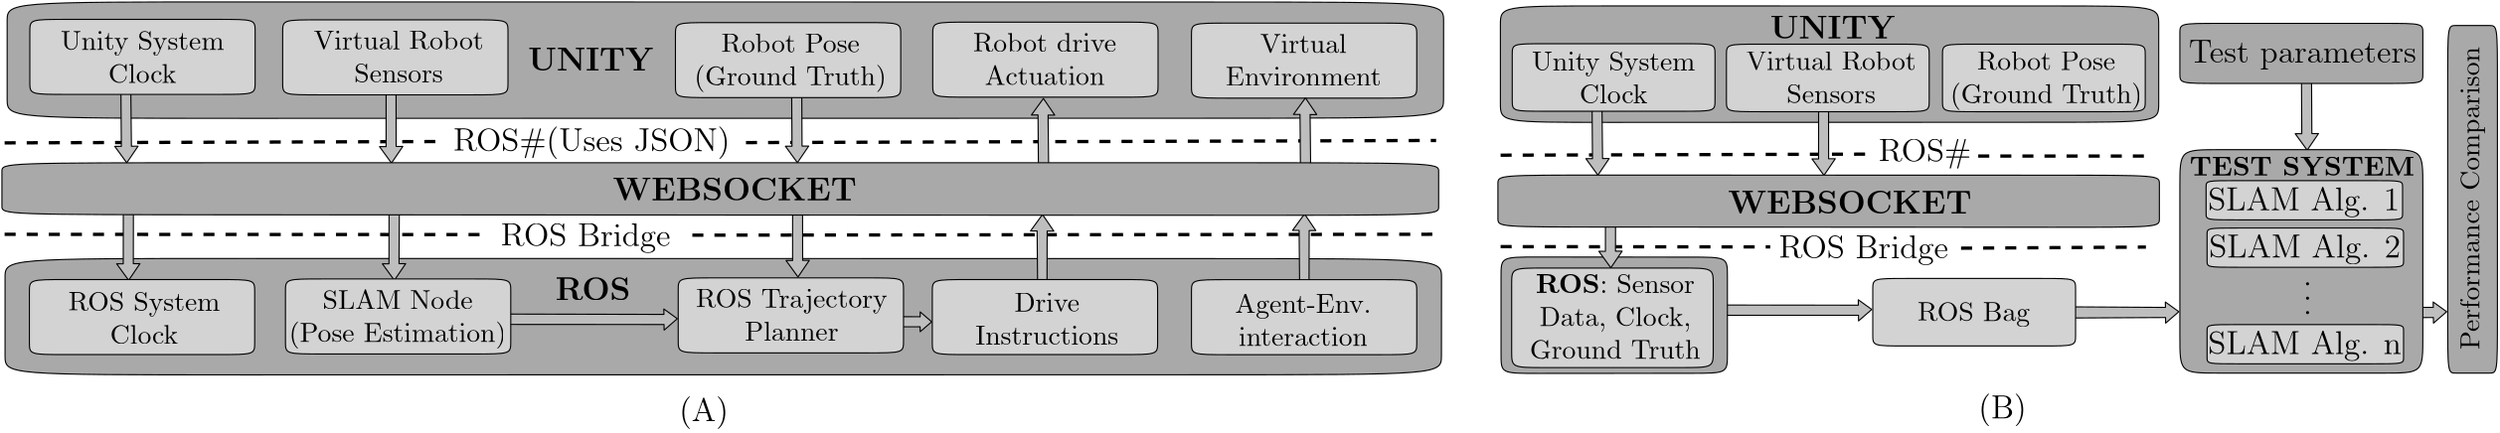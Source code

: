 <?xml version="1.0"?>
<!DOCTYPE ipe SYSTEM "ipe.dtd">
<ipe version="70212" creator="Ipe 7.2.13">
<info created="D:20200228172211" modified="D:20200228173416"/>
<ipestyle name="basic">
<symbol name="arrow/arc(spx)">
<path stroke="sym-stroke" fill="sym-stroke" pen="sym-pen">
0 0 m
-1 0.333 l
-1 -0.333 l
h
</path>
</symbol>
<symbol name="arrow/farc(spx)">
<path stroke="sym-stroke" fill="white" pen="sym-pen">
0 0 m
-1 0.333 l
-1 -0.333 l
h
</path>
</symbol>
<symbol name="arrow/ptarc(spx)">
<path stroke="sym-stroke" fill="sym-stroke" pen="sym-pen">
0 0 m
-1 0.333 l
-0.8 0 l
-1 -0.333 l
h
</path>
</symbol>
<symbol name="arrow/fptarc(spx)">
<path stroke="sym-stroke" fill="white" pen="sym-pen">
0 0 m
-1 0.333 l
-0.8 0 l
-1 -0.333 l
h
</path>
</symbol>
<symbol name="mark/circle(sx)" transformations="translations">
<path fill="sym-stroke">
0.6 0 0 0.6 0 0 e
0.4 0 0 0.4 0 0 e
</path>
</symbol>
<symbol name="mark/disk(sx)" transformations="translations">
<path fill="sym-stroke">
0.6 0 0 0.6 0 0 e
</path>
</symbol>
<symbol name="mark/fdisk(sfx)" transformations="translations">
<group>
<path fill="sym-fill">
0.5 0 0 0.5 0 0 e
</path>
<path fill="sym-stroke" fillrule="eofill">
0.6 0 0 0.6 0 0 e
0.4 0 0 0.4 0 0 e
</path>
</group>
</symbol>
<symbol name="mark/box(sx)" transformations="translations">
<path fill="sym-stroke" fillrule="eofill">
-0.6 -0.6 m
0.6 -0.6 l
0.6 0.6 l
-0.6 0.6 l
h
-0.4 -0.4 m
0.4 -0.4 l
0.4 0.4 l
-0.4 0.4 l
h
</path>
</symbol>
<symbol name="mark/square(sx)" transformations="translations">
<path fill="sym-stroke">
-0.6 -0.6 m
0.6 -0.6 l
0.6 0.6 l
-0.6 0.6 l
h
</path>
</symbol>
<symbol name="mark/fsquare(sfx)" transformations="translations">
<group>
<path fill="sym-fill">
-0.5 -0.5 m
0.5 -0.5 l
0.5 0.5 l
-0.5 0.5 l
h
</path>
<path fill="sym-stroke" fillrule="eofill">
-0.6 -0.6 m
0.6 -0.6 l
0.6 0.6 l
-0.6 0.6 l
h
-0.4 -0.4 m
0.4 -0.4 l
0.4 0.4 l
-0.4 0.4 l
h
</path>
</group>
</symbol>
<symbol name="mark/cross(sx)" transformations="translations">
<group>
<path fill="sym-stroke">
-0.43 -0.57 m
0.57 0.43 l
0.43 0.57 l
-0.57 -0.43 l
h
</path>
<path fill="sym-stroke">
-0.43 0.57 m
0.57 -0.43 l
0.43 -0.57 l
-0.57 0.43 l
h
</path>
</group>
</symbol>
<symbol name="arrow/fnormal(spx)">
<path stroke="sym-stroke" fill="white" pen="sym-pen">
0 0 m
-1 0.333 l
-1 -0.333 l
h
</path>
</symbol>
<symbol name="arrow/pointed(spx)">
<path stroke="sym-stroke" fill="sym-stroke" pen="sym-pen">
0 0 m
-1 0.333 l
-0.8 0 l
-1 -0.333 l
h
</path>
</symbol>
<symbol name="arrow/fpointed(spx)">
<path stroke="sym-stroke" fill="white" pen="sym-pen">
0 0 m
-1 0.333 l
-0.8 0 l
-1 -0.333 l
h
</path>
</symbol>
<symbol name="arrow/linear(spx)">
<path stroke="sym-stroke" pen="sym-pen">
-1 0.333 m
0 0 l
-1 -0.333 l
</path>
</symbol>
<symbol name="arrow/fdouble(spx)">
<path stroke="sym-stroke" fill="white" pen="sym-pen">
0 0 m
-1 0.333 l
-1 -0.333 l
h
-1 0 m
-2 0.333 l
-2 -0.333 l
h
</path>
</symbol>
<symbol name="arrow/double(spx)">
<path stroke="sym-stroke" fill="sym-stroke" pen="sym-pen">
0 0 m
-1 0.333 l
-1 -0.333 l
h
-1 0 m
-2 0.333 l
-2 -0.333 l
h
</path>
</symbol>
<pen name="heavier" value="0.8"/>
<pen name="fat" value="1.2"/>
<pen name="ultrafat" value="2"/>
<symbolsize name="large" value="5"/>
<symbolsize name="small" value="2"/>
<symbolsize name="tiny" value="1.1"/>
<arrowsize name="large" value="10"/>
<arrowsize name="small" value="5"/>
<arrowsize name="tiny" value="3"/>
<color name="red" value="1 0 0"/>
<color name="green" value="0 1 0"/>
<color name="blue" value="0 0 1"/>
<color name="yellow" value="1 1 0"/>
<color name="orange" value="1 0.647 0"/>
<color name="gold" value="1 0.843 0"/>
<color name="purple" value="0.627 0.125 0.941"/>
<color name="gray" value="0.745"/>
<color name="brown" value="0.647 0.165 0.165"/>
<color name="navy" value="0 0 0.502"/>
<color name="pink" value="1 0.753 0.796"/>
<color name="seagreen" value="0.18 0.545 0.341"/>
<color name="turquoise" value="0.251 0.878 0.816"/>
<color name="violet" value="0.933 0.51 0.933"/>
<color name="darkblue" value="0 0 0.545"/>
<color name="darkcyan" value="0 0.545 0.545"/>
<color name="darkgray" value="0.663"/>
<color name="darkgreen" value="0 0.392 0"/>
<color name="darkmagenta" value="0.545 0 0.545"/>
<color name="darkorange" value="1 0.549 0"/>
<color name="darkred" value="0.545 0 0"/>
<color name="lightblue" value="0.678 0.847 0.902"/>
<color name="lightcyan" value="0.878 1 1"/>
<color name="lightgray" value="0.827"/>
<color name="lightgreen" value="0.565 0.933 0.565"/>
<color name="lightyellow" value="1 1 0.878"/>
<dashstyle name="dashed" value="[4] 0"/>
<dashstyle name="dotted" value="[1 3] 0"/>
<dashstyle name="dash dotted" value="[4 2 1 2] 0"/>
<dashstyle name="dash dot dotted" value="[4 2 1 2 1 2] 0"/>
<textsize name="large" value="\large"/>
<textsize name="Large" value="\Large"/>
<textsize name="LARGE" value="\LARGE"/>
<textsize name="huge" value="\huge"/>
<textsize name="Huge" value="\Huge"/>
<textsize name="small" value="\small"/>
<textsize name="footnote" value="\footnotesize"/>
<textsize name="tiny" value="\tiny"/>
<textstyle name="center" begin="\begin{center}" end="\end{center}"/>
<textstyle name="itemize" begin="\begin{itemize}" end="\end{itemize}"/>
<textstyle name="item" begin="\begin{itemize}\item{}" end="\end{itemize}"/>
<gridsize name="4 pts" value="4"/>
<gridsize name="8 pts (~3 mm)" value="8"/>
<gridsize name="16 pts (~6 mm)" value="16"/>
<gridsize name="32 pts (~12 mm)" value="32"/>
<gridsize name="10 pts (~3.5 mm)" value="10"/>
<gridsize name="20 pts (~7 mm)" value="20"/>
<gridsize name="14 pts (~5 mm)" value="14"/>
<gridsize name="28 pts (~10 mm)" value="28"/>
<gridsize name="56 pts (~20 mm)" value="56"/>
<anglesize name="90 deg" value="90"/>
<anglesize name="60 deg" value="60"/>
<anglesize name="45 deg" value="45"/>
<anglesize name="30 deg" value="30"/>
<anglesize name="22.5 deg" value="22.5"/>
<opacity name="10%" value="0.1"/>
<opacity name="30%" value="0.3"/>
<opacity name="50%" value="0.5"/>
<opacity name="75%" value="0.75"/>
<tiling name="falling" angle="-60" step="4" width="1"/>
<tiling name="rising" angle="30" step="4" width="1"/>
</ipestyle>
<ipestyle name="A3">
<layout paper="892 1190" origin="0 0" frame="892 1190"/>
</ipestyle>
<ipestyle name="A2">
<layout paper="1190 1684" origin="0 0" frame="1190 1684"/>
</ipestyle>
<page>
<layer name="alpha"/>
<view layers="alpha" active="alpha"/>
<path layer="alpha" matrix="1 0 0 1 716.215 702.835" stroke="black" fill="gray">
23.8671 593.704 m
106.565 593.625 l
106.528 595.586 l
111.413 592.07 l
106.639 587.925 l
106.602 589.961 l
23.8047 589.957 l
h
</path>
<path matrix="1 0 0 1 672.215 694.835" stroke="black" fill="gray">
196.56 601.195 m
261.776 600.818 l
261.739 602.779 l
266.624 599.263 l
261.85 595.118 l
261.813 597.154 l
196.641 596.814 l
h
</path>
<path matrix="1 0 0 1 677.215 699.835" stroke="black" fill="darkgray">
16.1572 614.1
16.1572 614.1
16.1572 571.886
16.1572 571.886
98.13 571.937
98.13 571.937
98.13 614.089
98.13 614.026 u
</path>
<path matrix="1 0 0 1 676.975 790.835" stroke="black" fill="darkgray">
16.1572 614.1
16.1572 614.1
16.1572 571.886
16.1572 571.886
254.587 571.937
254.574 571.937
254.582 614.089
254.58 614.089 u
</path>
<text matrix="1 0 0 1 572.929 693.759" transformations="translations" pos="211.037 707.545" stroke="black" type="minipage" width="59.4099" height="6.593" depth="1.61" valign="top" size="large" style="center">\textbf{UNITY}</text>
<path matrix="1 0 0 1 677.215 694.835" stroke="black" dash="dashed" pen="fat">
188.969 655.682 m
250.404 655.682 l
</path>
<path matrix="1 0 0 1 677.215 694.835" stroke="black" dash="dashed" pen="fat">
16 656 m
150.353 656.384 l
</path>
<text matrix="1 0 0 1 583.322 649.253" transformations="translations" pos="211.037 707.545" stroke="black" type="minipage" width="105.016" height="7.807" depth="2.82" valign="top" size="large" style="center">ROS\#</text>
<path matrix="1 0 0 1 665.215 694.835" stroke="black" fill="gray">
64.6966 675.436 m
64.9204 654.788 l
67.3237 654.795 l
63.2288 648.766 l
58.8937 654.735 l
61.2742 654.731 l
61.1144 675.454 l
h
</path>
<path matrix="1 0 0 1 677.215 694.835" stroke="black" dash="dashed" pen="fat">
182.76 622.285 m
249.702 622.683 l
</path>
<path matrix="1 0 0 1 677.215 694.835" stroke="black" dash="dashed" pen="fat">
16 622.844 m
113.649 622.747 l
</path>
<text matrix="1 0 0 1 561.117 614.232" transformations="translations" pos="211.037 707.545" stroke="black" type="minipage" width="105.016" height="7.807" depth="2.82" valign="top" size="large" style="center">ROS Bridge</text>
<path matrix="1 0 0 1 639.215 694.835" stroke="black" fill="gray">
172.763 674.454 m
172.795 654.698 l
175.199 654.705 l
171.104 648.676 l
166.769 654.645 l
169.149 654.641 l
169.166 674.454 l
h
</path>
<path matrix="1 0 0 1 658.215 703.835" stroke="black" fill="gray">
328.698 673.273 m
328.8 654.833 l
331.204 654.84 l
327.109 648.811 l
322.774 654.78 l
325.154 654.776 l
325.051 673.233 l
h
</path>
<path matrix="1 0 0 1 669.215 703.835" stroke="black" fill="gray">
65.6377 631.315 m
65.6082 612.207 l
68.0115 612.214 l
63.9166 606.185 l
59.5815 612.154 l
61.962 612.15 l
61.9868 631.242 l
h
</path>
<group matrix="1 0 0 1 668.215 691.835">
<path matrix="0.765 0 0 0.765 4.72783 160.843" stroke="black" fill="lightgray">
32 704
32 704
32 672
32 672
128 672
128 672
128 704
128 704 u
</path>
<text matrix="1 0 0 1 -174.828 -11.0123" transformations="translations" pos="211.037 707.545" stroke="black" type="minipage" width="59.4099" height="11.873" depth="6.89" valign="top" style="center">Unity System
Clock</text>
</group>
<group matrix="1 0 0 1 654.215 691.835">
<path matrix="0.765 0 0 0.765 96.302 160.678" stroke="black" fill="lightgray">
32 704
32 704
32 672
32 672
128 672
128 672
128 704
128 704 u
</path>
<group matrix="1 0 0 1 -66.4978 -1.00167">
<text matrix="1 0 0 1 -21.7445 -9.78756" transformations="translations" pos="211.037 707.545" stroke="black" type="minipage" width="71.836" height="11.924" depth="6.95" valign="top" style="center">Virtual Robot
Sensors</text>
</group>
</group>
<group matrix="1 0 0 1 590.215 692.835">
<path matrix="0.765 0 0 0.765 238.542 159.678" stroke="black" fill="lightgray">
32 704
32 704
32 672
32 672
128 672
128 672
128 704
128 704 u
</path>
<text matrix="1 0 0 1 53.6687 -11.7888" transformations="translations" pos="211.037 707.545" stroke="black" type="minipage" width="71.836" height="13.164" depth="8.2" valign="top" style="center">Robot Pose
(Ground Truth)</text>
</group>
<path matrix="1 0 0 1 677.215 694.835" stroke="black" fill="darkgray">
15.0279 648.794
15.0279 648.794
15.0279 629.963
15.0279 629.963
254.587 629.844
254.574 629.844
254.582 648.728
254.58 648.744 u
</path>
<text matrix="1 0 0 1 561.618 630.34" transformations="translations" pos="211.037 707.545" stroke="black" type="minipage" width="94.164" height="6.593" depth="1.61" valign="top" size="large" style="center">\textbf{WEBSOCKET}</text>
<path matrix="1 0 0 1 769.215 694.835" stroke="black" fill="gray">
196.56 601.195 m
261.776 600.818 l
261.739 602.779 l
266.624 599.263 l
261.85 595.118 l
261.813 597.154 l
196.641 596.814 l
h
</path>
<group matrix="1 0 0 1 707.215 695.835">
<path matrix="0.765 0 0 0.765 96.308 71.7525" stroke="black" fill="lightgray">
32 704
32 704
32 672
32 672
128 672
128 672
128 704
128 704 u
</path>
<text matrix="1 0 0 1 -94.0604 -105.853" transformations="translations" pos="211.037 707.545" stroke="black" type="minipage" width="80.767" height="6.865" depth="1.88" valign="top" style="center">ROS Bag</text>
</group>
<path matrix="1 0 0 1 677.215 692.835" stroke="black" fill="darkgray">
262 660
262 660
262 579
262 579
350 579
350 579
350 660
350 660 u
</path>
<text matrix="1 0 0 1 664.435 695.615" pos="275.506 654.695" stroke="black" type="minipage" width="87.093" height="5.915" depth="0.92" valign="top" style="center">\textbf{TEST SYSTEM}</text>
<text matrix="0 1 -1 0 1639.6 981.74" pos="275.506 654.695" stroke="black" type="minipage" width="83.484" height="3.072" depth="0" valign="top" size="large" style="center">$\dots$</text>
<group matrix="1 0 0 1 677.215 690.835">
<path stroke="black" fill="darkgray">
262 707.78
262 707.78
262 686
262 686
350 686
350 686
350 707.78
350 707.78 u
</path>
<text matrix="1 0 0 1 -10.7524 47.0551" pos="275.506 654.695" stroke="black" type="minipage" width="83.484" height="7.744" depth="2.75" valign="top" size="large" style="center">Test parameters</text>
</group>
<group matrix="1 0 0 1 677.215 694.835">
<path matrix="0.889542 0 0 0.889542 171.867 134.398" stroke="black" fill="lightgray">
112 576
112 576
192 576
192 576
192 560
192 560
112 560
112 560 u
</path>
<text matrix="1 0 0 1 -10.3626 -10.3357" pos="275.506 654.695" stroke="black" type="minipage" width="83.484" height="7.807" depth="2.82" valign="top" size="large" style="center">SLAM Alg. 1</text>
</group>
<group matrix="1 0 0 1 677.215 694.835">
<path matrix="0.889542 0 0 0.889542 172.223 117.22" stroke="black" fill="lightgray">
112 576
112 576
192 576
192 576
192 560
192 560
112 560
112 560 u
</path>
<text matrix="1 0 0 1 -10.0069 -27.5136" pos="275.506 654.695" stroke="black" type="minipage" width="83.484" height="7.807" depth="2.82" valign="top" size="large" style="center">SLAM Alg. 2</text>
</group>
<group matrix="1 0 0 1 677.215 694.835">
<path matrix="0.889542 0 0 0.889542 172.223 82.2199" stroke="black" fill="lightgray">
112 576
112 576
192 576
192 576
192 560
192 560
112 560
112 560 u
</path>
<text matrix="1 0 0 1 -10.0073 -62.5137" pos="275.506 654.695" stroke="black" type="minipage" width="83.484" height="7.807" depth="2.82" valign="top" size="large" style="center">SLAM Alg. n</text>
</group>
<path matrix="1 0 0 1 677.215 694.835" stroke="black" fill="darkgray">
359 703
359 703
359 577
359 577
377 577
377 577
377 703
377 703 u
</path>
<text matrix="0 1 -1 0 1748.3 1065.48" pos="211.037 707.545" stroke="black" type="minipage" width="117.498" height="6.926" depth="1.93" valign="top" style="center">Performance Comparison</text>
<path matrix="1 0 0 1 677.215 699.835" stroke="black" fill="lightgray">
20 610.089
20 610.089
20 574
20 574
93 574
93 574
93 610.089
93 610.089 u
</path>
<text matrix="1 0 0 1 487.792 600.205" transformations="translations" pos="211.037 707.545" stroke="black" type="minipage" width="71.836" height="17.856" depth="12.89" valign="top" style="center">\textbf{ROS}: Sensor Data, Clock, Ground Truth</text>
<path matrix="1 0 0 1 135.426 699.299" stroke="black" dash="dashed" pen="fat">
284.495 656.095 m
534.431 656.871 l
</path>
<group matrix="1 0 0 1 135.426 699.299">
<path stroke="black" fill="darkgray">
16.1572 614.1
16.1572 614.1
16.1572 571.886
16.1572 571.886
536.348 571.937
536.348 571.937
536.388 614.089
536.388 614.026 u
</path>
<text matrix="1 0 0 1 -11.6681 -100.342" transformations="translations" pos="211.037 707.545" stroke="black" type="minipage" width="59.4099" height="6.593" depth="1.61" valign="top" size="large" style="center">\textbf{ROS}</text>
</group>
<group matrix="1 0 0 1 135.426 699.299">
<path matrix="1 0 0 1 0.760342 92.9996" stroke="black" fill="darkgray">
16.1572 614.1
16.1572 614.1
16.1572 571.886
16.1572 571.886
536.348 571.937
536.348 571.937
536.388 614.089
536.388 614.026 u
</path>
<text matrix="1 0 0 1 -12.2857 -17.0761" transformations="translations" pos="211.037 707.545" stroke="black" type="minipage" width="59.4099" height="6.593" depth="1.61" valign="top" size="large" style="center">\textbf{UNITY}</text>
</group>
<path matrix="1 0 0 1 135.426 699.299" stroke="black" dash="dashed" pen="fat">
16 656 m
173.383 656.479 l
</path>
<text matrix="1 0 0 1 100.534 653.717" transformations="translations" pos="211.037 707.545" stroke="black" type="minipage" width="105.016" height="8.465" depth="3.49" valign="top" size="large" style="center">ROS\#(Uses JSON)</text>
<path matrix="1 0 0 1 132.426 699.299" stroke="black" fill="gray">
64.6966 675.436 m
64.9204 654.788 l
67.3237 654.795 l
63.2288 648.766 l
58.8937 654.735 l
61.2742 654.731 l
61.1144 675.454 l
h
</path>
<path matrix="1 0 0 1 135.426 699.299" stroke="black" dash="dashed" pen="fat">
265.07 622.532 m
534.27 622.867 l
</path>
<path matrix="1 0 0 1 135.426 699.299" stroke="black" dash="dashed" pen="fat">
16 622.844 m
188.794 622.747 l
</path>
<text matrix="1 0 0 1 98.3281 618.696" transformations="translations" pos="211.037 707.545" stroke="black" type="minipage" width="105.016" height="7.807" depth="2.82" valign="top" size="large" style="center">ROS Bridge</text>
<path matrix="1 0 0 1 120.426 699.299" stroke="black" fill="gray">
172.763 674.454 m
172.795 654.698 l
175.199 654.705 l
171.104 648.676 l
166.769 654.645 l
169.149 654.641 l
169.166 674.454 l
h
</path>
<path matrix="1 0 0 1 111.426 699.299" stroke="black" fill="gray">
328.698 673.273 m
328.8 654.833 l
331.204 654.84 l
327.109 648.811 l
322.774 654.78 l
325.154 654.776 l
325.051 673.233 l
h
</path>
<path matrix="1 0 0 1 88.4262 699.299" stroke="black" fill="gray">
441.093 647.916 m
440.9 666.062 l
443.304 666.055 l
439.209 672.084 l
434.874 666.115 l
437.254 666.119 l
437.396 648.039 l
h
</path>
<path matrix="1 0 0 1 132.426 699.299" stroke="black" fill="gray">
65.6377 631.315 m
65.6082 612.207 l
68.0115 612.214 l
63.9166 606.185 l
59.5815 612.154 l
61.962 612.15 l
61.9868 631.242 l
h
</path>
<path matrix="1 0 0 1 120.426 699.299" stroke="black" fill="gray">
173.944 630.632 m
173.839 612.207 l
176.243 612.214 l
172.148 606.185 l
167.813 612.154 l
170.193 612.15 l
170.221 630.632 l
h
</path>
<path matrix="1 0 0 1 88.4262 699.299" stroke="black" fill="gray">
440.515 605.355 m
440.57 624.012 l
442.974 624.005 l
438.879 630.034 l
434.544 624.065 l
436.924 624.069 l
437.1 605.26 l
h
</path>
<path matrix="1 0 0 1 111.426 699.299" stroke="black" fill="gray">
328.986 630.705 m
329.021 613.409 l
331.425 613.416 l
327.33 607.387 l
322.995 613.356 l
325.375 613.352 l
325.381 630.61 l
h
</path>
<path matrix="1 0 0 1 61.2892 705.806" stroke="black" fill="gray">
260.625 587.459 m
328.913 587.312 l
328.876 589.273 l
333.761 585.757 l
328.987 581.612 l
328.95 583.648 l
260.625 583.684 l
h
</path>
<path matrix="1 0 0 1 23.4262 703.299" stroke="black" fill="gray">
429.729 589.076 m
459.58 588.966 l
459.58 590.72 l
463.751 587.141 l
459.574 583.549 l
459.564 585.329 l
429.729 585.283 l
h
</path>
<group matrix="1 0 0 1 132.426 699.299">
<path matrix="0.85 0 0 0.85 0.92783 102.363" stroke="black" fill="lightgray">
32 704
32 704
32 672
32 672
128 672
128 672
128 704
128 704 u
</path>
<text matrix="1 0 0 1 -171.828 -11.0123" transformations="translations" pos="211.037 707.545" stroke="black" type="minipage" width="59.4099" height="11.873" depth="6.89" valign="top" style="center">Unity System
Clock</text>
</group>
<group matrix="1 0 0 1 123.426 699.299">
<path matrix="0.85 0 0 0.85 101.502 102.198" stroke="black" fill="lightgray">
32 704
32 704
32 672
32 672
128 672
128 672
128 704
128 704 u
</path>
<group matrix="1 0 0 1 -54.4978 -1.00167">
<text matrix="1 0 0 1 -21.7445 -9.78756" transformations="translations" pos="211.037 707.545" stroke="black" type="minipage" width="71.836" height="11.924" depth="6.95" valign="top" style="center">Virtual Robot
Sensors</text>
</group>
</group>
<group matrix="1 0 0 1 132.426 699.299">
<path matrix="0.85 0 0 0.85 0.768859 8.04913" stroke="black" fill="lightgray">
32 704
32 704
32 672
32 672
128 672
128 672
128 704
128 704 u
</path>
<text matrix="1 0 0 1 -177.423 -105.63" transformations="translations" pos="211.037 707.545" stroke="black" type="minipage" width="71.836" height="11.873" depth="6.89" valign="top" style="center">ROS System
Clock</text>
</group>
<group matrix="1 0 0 1 123.426 699.299">
<path matrix="0.85 0 0 0.85 102.508 8.27253" stroke="black" fill="lightgray">
32 704
32 704
32 672
32 672
128 672
128 672
128 704
128 704 u
</path>
<text matrix="1 0 0 1 -81.0604 -104.853" transformations="translations" pos="211.037 707.545" stroke="black" type="minipage" width="80.767" height="13.164" depth="8.2" valign="top" style="center">SLAM Node
(Pose Estimation)</text>
</group>
<group matrix="1 0 0 1 111.426 699.299">
<path matrix="0.85 0 0 0.85 256.748 8.66083" stroke="black" fill="lightgray">
32 704
32 704
32 672
32 672
128 672
128 672
128 704
128 704 u
</path>
<text matrix="1 0 0 1 73.6267 -104.465" transformations="translations" pos="211.037 707.545" stroke="black" type="minipage" width="80.767" height="11.873" depth="6.89" valign="top" style="center">ROS Trajectory
Planner</text>
</group>
<group matrix="1 0 0 1 111.426 699.299">
<path matrix="0.85 0 0 0.85 255.742 101.198" stroke="black" fill="lightgray">
32 704
32 704
32 672
32 672
128 672
128 672
128 704
128 704 u
</path>
<text matrix="1 0 0 1 77.6687 -11.7888" transformations="translations" pos="211.037 707.545" stroke="black" type="minipage" width="71.836" height="13.164" depth="8.2" valign="top" style="center">Robot Pose
(Ground Truth)</text>
</group>
<path matrix="0.85 0 0 0.85 460.195 707.348" stroke="black" fill="lightgray">
32 704
32 704
32 672
32 672
128 672
128 672
128 704
128 704 u
</path>
<text matrix="1 0 0 1 277.522 593.387" transformations="translations" pos="211.037 707.545" stroke="black" type="minipage" width="80.767" height="11.873" depth="6.89" valign="top" style="center">Drive\\
Instructions</text>
<group matrix="1 0 0 1 135.426 699.299">
<path matrix="0.85 0 0 0.85 324.928 101.363" stroke="black" fill="lightgray">
32 704
32 704
32 672
32 672
128 672
128 672
128 704
128 704 u
</path>
<text matrix="1 0 0 1 145.749 -11.6239" transformations="translations" pos="211.037 707.545" stroke="black" type="minipage" width="71.836" height="11.924" depth="6.95" valign="top" style="center">Robot drive
Actuation</text>
</group>
<path matrix="0.85 0 0 0.85 554.053 800.311" stroke="black" fill="lightgray">
32 704
32 704
32 672
32 672
128 672
128 672
128 704
128 704 u
</path>
<text matrix="1 0 0 1 374.874 687.324" transformations="translations" pos="211.037 707.545" stroke="black" type="minipage" width="71.836" height="11.924" depth="6.95" valign="top" style="center">Virtual
Environment</text>
<path matrix="1 0 0 1 183.316 699.5" stroke="black" fill="gray">
440.515 605.355 m
440.57 624.012 l
442.974 624.005 l
438.879 630.034 l
434.544 624.065 l
436.924 624.069 l
437.1 605.26 l
h
</path>
<path matrix="0.85 0 0 0.85 554.053 707.311" stroke="black" fill="lightgray">
32 704
32 704
32 672
32 672
128 672
128 672
128 704
128 704 u
</path>
<text matrix="0.855 0 0 0.855 392.754 695.51" transformations="translations" pos="211.037 707.545" stroke="black" type="minipage" width="97.06" height="11.873" depth="6.89" valign="top" style="center">Agent-Env.
interaction</text>
<path matrix="1 0 0 1 183.316 699.5" stroke="black" fill="gray">
441.093 647.916 m
440.9 666.062 l
443.304 666.055 l
439.209 672.084 l
434.874 666.115 l
437.254 666.119 l
437.396 648.039 l
h
</path>
<text matrix="1 0 0 1 34.5055 -5.50088" pos="361.182 1259.96" stroke="black" type="label" width="17.88" height="8.965" depth="2.99" valign="baseline" size="large">(A)</text>
<text matrix="1 0 0 1 505.081 -4.49954" pos="361.182 1259.96" stroke="black" type="label" width="17.394" height="8.965" depth="2.99" valign="baseline" size="large">(B)</text>
<path matrix="1 0 0 1 135.426 699.299" stroke="black" fill="darkgray">
15.0279 648.794
15.0279 648.794
15.0279 629.963
15.0279 629.963
535.348 629.699
535.344 629.712
535.351 648.795
535.341 648.795 u
</path>
<text matrix="1 0 0 1 154.711 635.156" transformations="translations" pos="211.037 707.545" stroke="black" type="minipage" width="100.213" height="6.593" depth="1.61" valign="top" size="large" style="center">\textbf{WEBSOCKET}</text>
</page>
</ipe>
